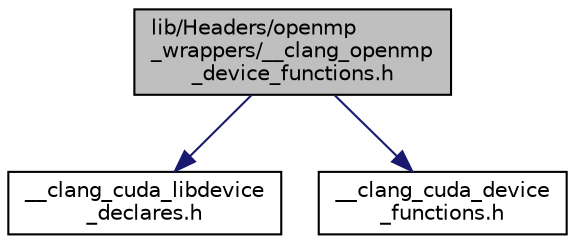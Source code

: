 digraph "lib/Headers/openmp_wrappers/__clang_openmp_device_functions.h"
{
 // LATEX_PDF_SIZE
  bgcolor="transparent";
  edge [fontname="Helvetica",fontsize="10",labelfontname="Helvetica",labelfontsize="10"];
  node [fontname="Helvetica",fontsize="10",shape=record];
  Node1 [label="lib/Headers/openmp\l_wrappers/__clang_openmp\l_device_functions.h",height=0.2,width=0.4,color="black", fillcolor="grey75", style="filled", fontcolor="black",tooltip=" "];
  Node1 -> Node2 [color="midnightblue",fontsize="10",style="solid",fontname="Helvetica"];
  Node2 [label="__clang_cuda_libdevice\l_declares.h",height=0.2,width=0.4,color="black",URL="$____clang__cuda__libdevice__declares_8h.html",tooltip=" "];
  Node1 -> Node3 [color="midnightblue",fontsize="10",style="solid",fontname="Helvetica"];
  Node3 [label="__clang_cuda_device\l_functions.h",height=0.2,width=0.4,color="black",URL="$____clang__cuda__device__functions_8h.html",tooltip=" "];
}
